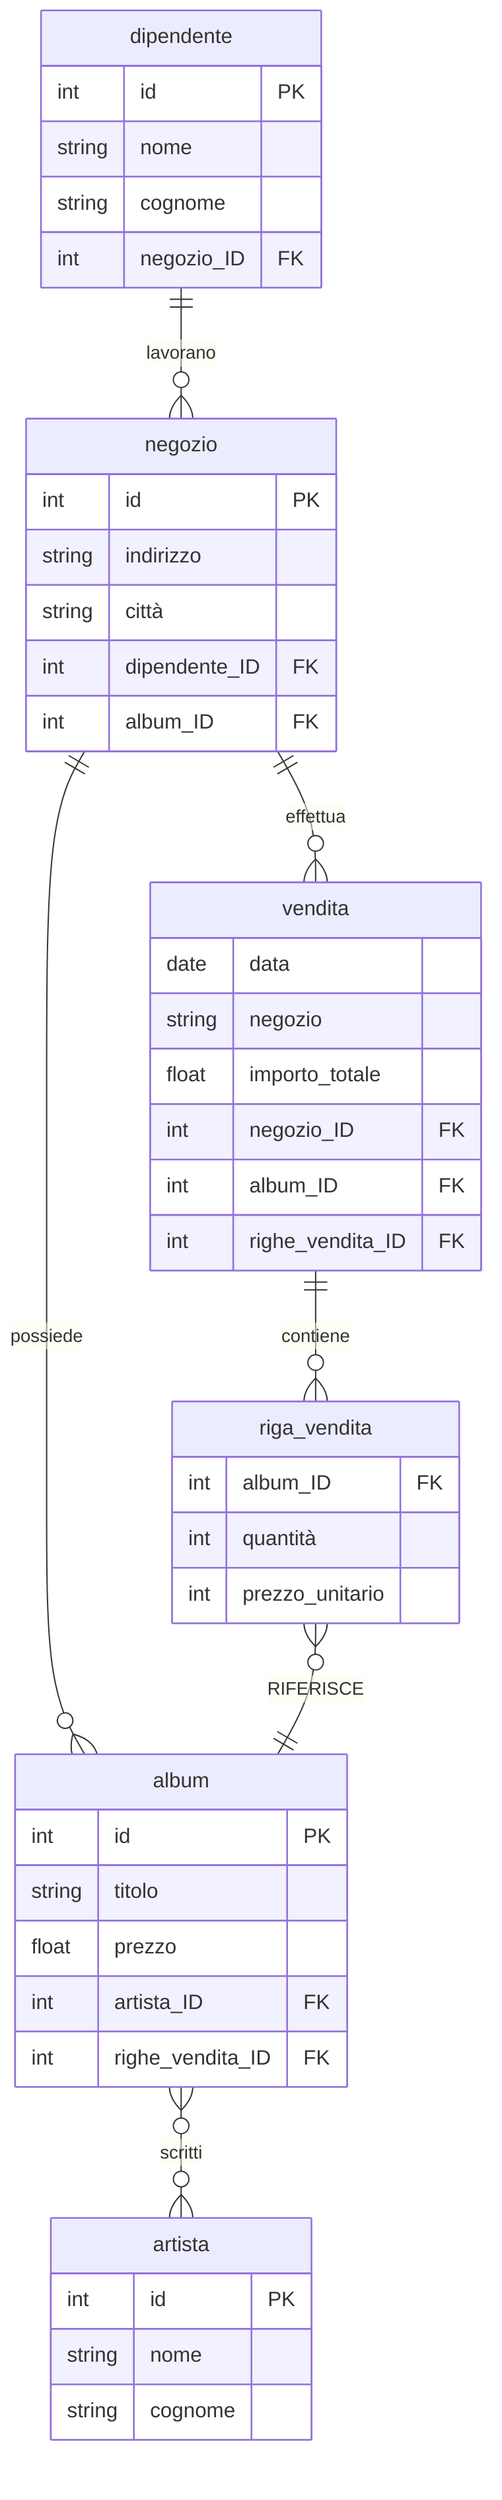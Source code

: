 erDiagram
    negozio{
        int id PK
        string indirizzo
        string città
        int dipendente_ID FK
        int album_ID FK

    }

    dipendente{
        int id PK
        string nome
        string cognome
        int negozio_ID FK
    }

    album{
        int id PK
        string titolo
        float prezzo
        int artista_ID FK
        int righe_vendita_ID FK
    }

    artista{
        int id PK
        string nome
        string cognome
    }

    vendita {
    date data
    string negozio
    float importo_totale
    int negozio_ID FK
    int album_ID FK
    int righe_vendita_ID FK
    }

    riga_vendita{ 
        int album_ID FK
        int quantità
        int prezzo_unitario
}
    dipendente ||--o{ negozio: lavorano
    negozio ||--o{ vendita: effettua
    negozio ||--o{ album: possiede
    riga_vendita }o--|| album: RIFERISCE
    vendita ||--o{ riga_vendita: contiene
    album }o--o{ artista: scritti